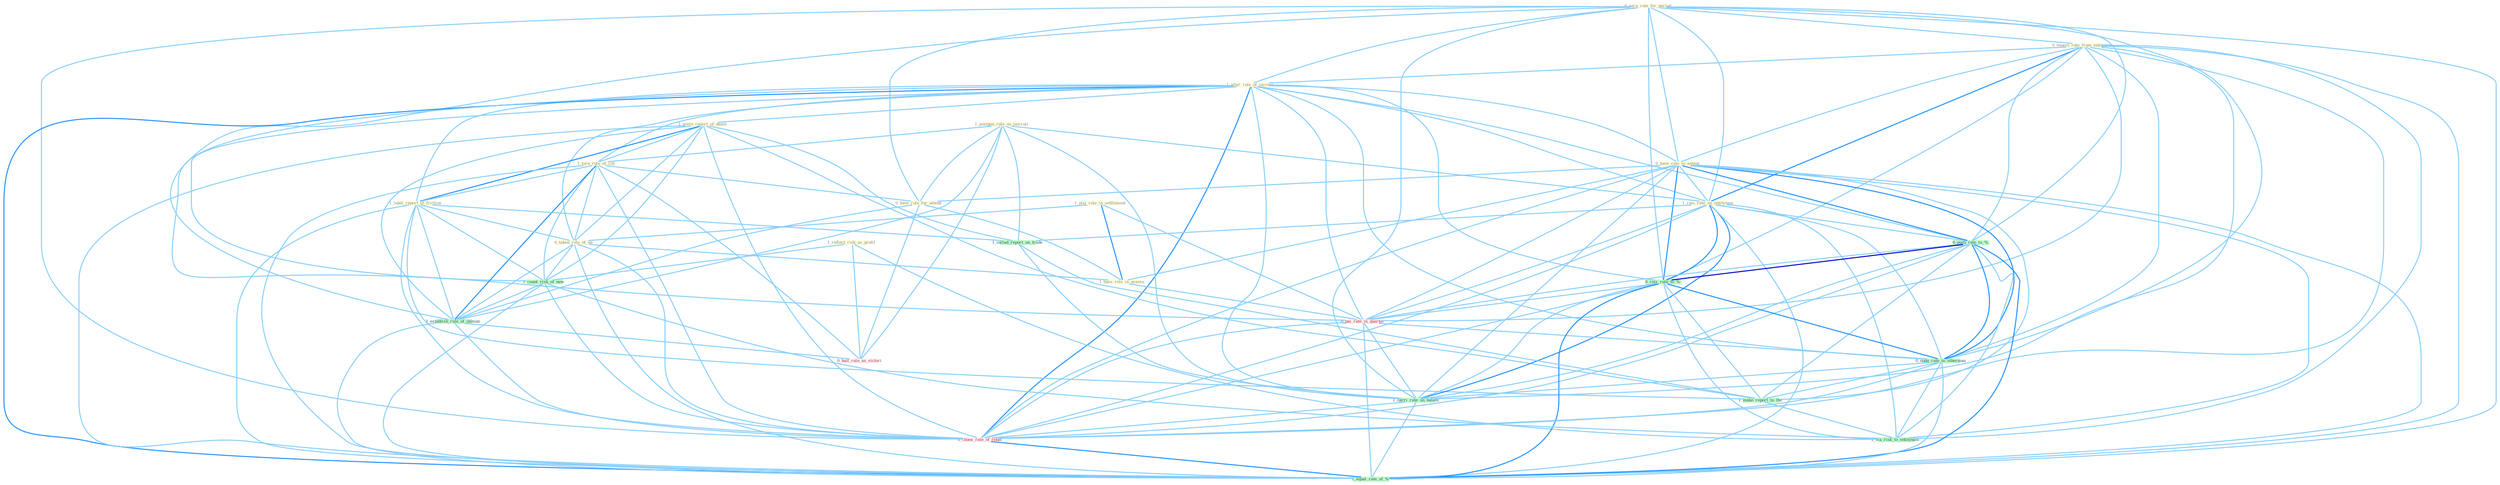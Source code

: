 Graph G{ 
    node
    [shape=polygon,style=filled,width=.5,height=.06,color="#BDFCC9",fixedsize=true,fontsize=4,
    fontcolor="#2f4f4f"];
    {node
    [color="#ffffe0", fontcolor="#8b7d6b"] "0_earn_rate_for_period " "0_expect_rate_from_entitynam " "1_alter_rate_of_increas " "0_have_rate_to_extent " "1_postpon_rule_on_lawsuit " "1_were_report_of_death " "1_turn_rule_of_citi " "0_have_rule_for_attend " "1_reflect_risk_as_profil " "1_label_report_of_friction " "1_plai_role_in_settlement " "1_rais_rate_on_entitynam " "0_taken_role_of_on " "1_have_role_in_assess "}
{node [color="#fff0f5", fontcolor="#b22222"] "0_pai_rate_in_quarter " "0_choos_rate_of_rebat " "0_hail_rule_as_victori "}
edge [color="#B0E2FF"];

	"0_earn_rate_for_period " -- "0_expect_rate_from_entitynam " [w="1", color="#87cefa" ];
	"0_earn_rate_for_period " -- "1_alter_rate_of_increas " [w="1", color="#87cefa" ];
	"0_earn_rate_for_period " -- "0_have_rate_to_extent " [w="1", color="#87cefa" ];
	"0_earn_rate_for_period " -- "0_have_rule_for_attend " [w="1", color="#87cefa" ];
	"0_earn_rate_for_period " -- "1_rais_rate_on_entitynam " [w="1", color="#87cefa" ];
	"0_earn_rate_for_period " -- "0_push_rate_to_% " [w="1", color="#87cefa" ];
	"0_earn_rate_for_period " -- "0_rais_rate_to_% " [w="1", color="#87cefa" ];
	"0_earn_rate_for_period " -- "0_pai_rate_in_quarter " [w="1", color="#87cefa" ];
	"0_earn_rate_for_period " -- "0_nudg_rate_to_othernum " [w="1", color="#87cefa" ];
	"0_earn_rate_for_period " -- "1_carri_rate_on_balanc " [w="1", color="#87cefa" ];
	"0_earn_rate_for_period " -- "0_choos_rate_of_rebat " [w="1", color="#87cefa" ];
	"0_earn_rate_for_period " -- "1_equal_rate_of_% " [w="1", color="#87cefa" ];
	"0_expect_rate_from_entitynam " -- "1_alter_rate_of_increas " [w="1", color="#87cefa" ];
	"0_expect_rate_from_entitynam " -- "0_have_rate_to_extent " [w="1", color="#87cefa" ];
	"0_expect_rate_from_entitynam " -- "1_rais_rate_on_entitynam " [w="2", color="#1e90ff" , len=0.8];
	"0_expect_rate_from_entitynam " -- "0_push_rate_to_% " [w="1", color="#87cefa" ];
	"0_expect_rate_from_entitynam " -- "0_rais_rate_to_% " [w="1", color="#87cefa" ];
	"0_expect_rate_from_entitynam " -- "0_pai_rate_in_quarter " [w="1", color="#87cefa" ];
	"0_expect_rate_from_entitynam " -- "0_nudg_rate_to_othernum " [w="1", color="#87cefa" ];
	"0_expect_rate_from_entitynam " -- "1_carri_rate_on_balanc " [w="1", color="#87cefa" ];
	"0_expect_rate_from_entitynam " -- "0_choos_rate_of_rebat " [w="1", color="#87cefa" ];
	"0_expect_rate_from_entitynam " -- "1_wa_risk_to_entitynam " [w="1", color="#87cefa" ];
	"0_expect_rate_from_entitynam " -- "1_equal_rate_of_% " [w="1", color="#87cefa" ];
	"1_alter_rate_of_increas " -- "0_have_rate_to_extent " [w="1", color="#87cefa" ];
	"1_alter_rate_of_increas " -- "1_were_report_of_death " [w="1", color="#87cefa" ];
	"1_alter_rate_of_increas " -- "1_turn_rule_of_citi " [w="1", color="#87cefa" ];
	"1_alter_rate_of_increas " -- "1_label_report_of_friction " [w="1", color="#87cefa" ];
	"1_alter_rate_of_increas " -- "1_rais_rate_on_entitynam " [w="1", color="#87cefa" ];
	"1_alter_rate_of_increas " -- "0_taken_role_of_on " [w="1", color="#87cefa" ];
	"1_alter_rate_of_increas " -- "1_count_risk_of_new " [w="1", color="#87cefa" ];
	"1_alter_rate_of_increas " -- "0_push_rate_to_% " [w="1", color="#87cefa" ];
	"1_alter_rate_of_increas " -- "0_rais_rate_to_% " [w="1", color="#87cefa" ];
	"1_alter_rate_of_increas " -- "1_establish_rule_of_immun " [w="1", color="#87cefa" ];
	"1_alter_rate_of_increas " -- "0_pai_rate_in_quarter " [w="1", color="#87cefa" ];
	"1_alter_rate_of_increas " -- "0_nudg_rate_to_othernum " [w="1", color="#87cefa" ];
	"1_alter_rate_of_increas " -- "1_carri_rate_on_balanc " [w="1", color="#87cefa" ];
	"1_alter_rate_of_increas " -- "0_choos_rate_of_rebat " [w="2", color="#1e90ff" , len=0.8];
	"1_alter_rate_of_increas " -- "1_equal_rate_of_% " [w="2", color="#1e90ff" , len=0.8];
	"0_have_rate_to_extent " -- "0_have_rule_for_attend " [w="1", color="#87cefa" ];
	"0_have_rate_to_extent " -- "1_rais_rate_on_entitynam " [w="1", color="#87cefa" ];
	"0_have_rate_to_extent " -- "1_have_role_in_assess " [w="1", color="#87cefa" ];
	"0_have_rate_to_extent " -- "0_push_rate_to_% " [w="2", color="#1e90ff" , len=0.8];
	"0_have_rate_to_extent " -- "0_rais_rate_to_% " [w="2", color="#1e90ff" , len=0.8];
	"0_have_rate_to_extent " -- "0_pai_rate_in_quarter " [w="1", color="#87cefa" ];
	"0_have_rate_to_extent " -- "0_nudg_rate_to_othernum " [w="2", color="#1e90ff" , len=0.8];
	"0_have_rate_to_extent " -- "1_carri_rate_on_balanc " [w="1", color="#87cefa" ];
	"0_have_rate_to_extent " -- "1_make_report_to_the " [w="1", color="#87cefa" ];
	"0_have_rate_to_extent " -- "0_choos_rate_of_rebat " [w="1", color="#87cefa" ];
	"0_have_rate_to_extent " -- "1_wa_risk_to_entitynam " [w="1", color="#87cefa" ];
	"0_have_rate_to_extent " -- "1_equal_rate_of_% " [w="1", color="#87cefa" ];
	"1_postpon_rule_on_lawsuit " -- "1_turn_rule_of_citi " [w="1", color="#87cefa" ];
	"1_postpon_rule_on_lawsuit " -- "0_have_rule_for_attend " [w="1", color="#87cefa" ];
	"1_postpon_rule_on_lawsuit " -- "1_rais_rate_on_entitynam " [w="1", color="#87cefa" ];
	"1_postpon_rule_on_lawsuit " -- "1_establish_rule_of_immun " [w="1", color="#87cefa" ];
	"1_postpon_rule_on_lawsuit " -- "1_includ_report_on_trade " [w="1", color="#87cefa" ];
	"1_postpon_rule_on_lawsuit " -- "1_carri_rate_on_balanc " [w="1", color="#87cefa" ];
	"1_postpon_rule_on_lawsuit " -- "0_hail_rule_as_victori " [w="1", color="#87cefa" ];
	"1_were_report_of_death " -- "1_turn_rule_of_citi " [w="1", color="#87cefa" ];
	"1_were_report_of_death " -- "1_label_report_of_friction " [w="2", color="#1e90ff" , len=0.8];
	"1_were_report_of_death " -- "0_taken_role_of_on " [w="1", color="#87cefa" ];
	"1_were_report_of_death " -- "1_count_risk_of_new " [w="1", color="#87cefa" ];
	"1_were_report_of_death " -- "1_establish_rule_of_immun " [w="1", color="#87cefa" ];
	"1_were_report_of_death " -- "1_includ_report_on_trade " [w="1", color="#87cefa" ];
	"1_were_report_of_death " -- "1_make_report_to_the " [w="1", color="#87cefa" ];
	"1_were_report_of_death " -- "0_choos_rate_of_rebat " [w="1", color="#87cefa" ];
	"1_were_report_of_death " -- "1_equal_rate_of_% " [w="1", color="#87cefa" ];
	"1_turn_rule_of_citi " -- "0_have_rule_for_attend " [w="1", color="#87cefa" ];
	"1_turn_rule_of_citi " -- "1_label_report_of_friction " [w="1", color="#87cefa" ];
	"1_turn_rule_of_citi " -- "0_taken_role_of_on " [w="1", color="#87cefa" ];
	"1_turn_rule_of_citi " -- "1_count_risk_of_new " [w="1", color="#87cefa" ];
	"1_turn_rule_of_citi " -- "1_establish_rule_of_immun " [w="2", color="#1e90ff" , len=0.8];
	"1_turn_rule_of_citi " -- "0_choos_rate_of_rebat " [w="1", color="#87cefa" ];
	"1_turn_rule_of_citi " -- "0_hail_rule_as_victori " [w="1", color="#87cefa" ];
	"1_turn_rule_of_citi " -- "1_equal_rate_of_% " [w="1", color="#87cefa" ];
	"0_have_rule_for_attend " -- "1_have_role_in_assess " [w="1", color="#87cefa" ];
	"0_have_rule_for_attend " -- "1_establish_rule_of_immun " [w="1", color="#87cefa" ];
	"0_have_rule_for_attend " -- "0_hail_rule_as_victori " [w="1", color="#87cefa" ];
	"1_reflect_risk_as_profil " -- "1_count_risk_of_new " [w="1", color="#87cefa" ];
	"1_reflect_risk_as_profil " -- "1_wa_risk_to_entitynam " [w="1", color="#87cefa" ];
	"1_reflect_risk_as_profil " -- "0_hail_rule_as_victori " [w="1", color="#87cefa" ];
	"1_label_report_of_friction " -- "0_taken_role_of_on " [w="1", color="#87cefa" ];
	"1_label_report_of_friction " -- "1_count_risk_of_new " [w="1", color="#87cefa" ];
	"1_label_report_of_friction " -- "1_establish_rule_of_immun " [w="1", color="#87cefa" ];
	"1_label_report_of_friction " -- "1_includ_report_on_trade " [w="1", color="#87cefa" ];
	"1_label_report_of_friction " -- "1_make_report_to_the " [w="1", color="#87cefa" ];
	"1_label_report_of_friction " -- "0_choos_rate_of_rebat " [w="1", color="#87cefa" ];
	"1_label_report_of_friction " -- "1_equal_rate_of_% " [w="1", color="#87cefa" ];
	"1_plai_role_in_settlement " -- "0_taken_role_of_on " [w="1", color="#87cefa" ];
	"1_plai_role_in_settlement " -- "1_have_role_in_assess " [w="2", color="#1e90ff" , len=0.8];
	"1_plai_role_in_settlement " -- "0_pai_rate_in_quarter " [w="1", color="#87cefa" ];
	"1_rais_rate_on_entitynam " -- "0_push_rate_to_% " [w="1", color="#87cefa" ];
	"1_rais_rate_on_entitynam " -- "0_rais_rate_to_% " [w="2", color="#1e90ff" , len=0.8];
	"1_rais_rate_on_entitynam " -- "0_pai_rate_in_quarter " [w="1", color="#87cefa" ];
	"1_rais_rate_on_entitynam " -- "0_nudg_rate_to_othernum " [w="1", color="#87cefa" ];
	"1_rais_rate_on_entitynam " -- "1_includ_report_on_trade " [w="1", color="#87cefa" ];
	"1_rais_rate_on_entitynam " -- "1_carri_rate_on_balanc " [w="2", color="#1e90ff" , len=0.8];
	"1_rais_rate_on_entitynam " -- "0_choos_rate_of_rebat " [w="1", color="#87cefa" ];
	"1_rais_rate_on_entitynam " -- "1_wa_risk_to_entitynam " [w="1", color="#87cefa" ];
	"1_rais_rate_on_entitynam " -- "1_equal_rate_of_% " [w="1", color="#87cefa" ];
	"0_taken_role_of_on " -- "1_have_role_in_assess " [w="1", color="#87cefa" ];
	"0_taken_role_of_on " -- "1_count_risk_of_new " [w="1", color="#87cefa" ];
	"0_taken_role_of_on " -- "1_establish_rule_of_immun " [w="1", color="#87cefa" ];
	"0_taken_role_of_on " -- "0_choos_rate_of_rebat " [w="1", color="#87cefa" ];
	"0_taken_role_of_on " -- "1_equal_rate_of_% " [w="1", color="#87cefa" ];
	"1_have_role_in_assess " -- "0_pai_rate_in_quarter " [w="1", color="#87cefa" ];
	"1_count_risk_of_new " -- "1_establish_rule_of_immun " [w="1", color="#87cefa" ];
	"1_count_risk_of_new " -- "0_choos_rate_of_rebat " [w="1", color="#87cefa" ];
	"1_count_risk_of_new " -- "1_wa_risk_to_entitynam " [w="1", color="#87cefa" ];
	"1_count_risk_of_new " -- "1_equal_rate_of_% " [w="1", color="#87cefa" ];
	"0_push_rate_to_% " -- "0_rais_rate_to_% " [w="3", color="#0000cd" , len=0.6];
	"0_push_rate_to_% " -- "0_pai_rate_in_quarter " [w="1", color="#87cefa" ];
	"0_push_rate_to_% " -- "0_nudg_rate_to_othernum " [w="2", color="#1e90ff" , len=0.8];
	"0_push_rate_to_% " -- "1_carri_rate_on_balanc " [w="1", color="#87cefa" ];
	"0_push_rate_to_% " -- "1_make_report_to_the " [w="1", color="#87cefa" ];
	"0_push_rate_to_% " -- "0_choos_rate_of_rebat " [w="1", color="#87cefa" ];
	"0_push_rate_to_% " -- "1_wa_risk_to_entitynam " [w="1", color="#87cefa" ];
	"0_push_rate_to_% " -- "1_equal_rate_of_% " [w="2", color="#1e90ff" , len=0.8];
	"0_rais_rate_to_% " -- "0_pai_rate_in_quarter " [w="1", color="#87cefa" ];
	"0_rais_rate_to_% " -- "0_nudg_rate_to_othernum " [w="2", color="#1e90ff" , len=0.8];
	"0_rais_rate_to_% " -- "1_carri_rate_on_balanc " [w="1", color="#87cefa" ];
	"0_rais_rate_to_% " -- "1_make_report_to_the " [w="1", color="#87cefa" ];
	"0_rais_rate_to_% " -- "0_choos_rate_of_rebat " [w="1", color="#87cefa" ];
	"0_rais_rate_to_% " -- "1_wa_risk_to_entitynam " [w="1", color="#87cefa" ];
	"0_rais_rate_to_% " -- "1_equal_rate_of_% " [w="2", color="#1e90ff" , len=0.8];
	"1_establish_rule_of_immun " -- "0_choos_rate_of_rebat " [w="1", color="#87cefa" ];
	"1_establish_rule_of_immun " -- "0_hail_rule_as_victori " [w="1", color="#87cefa" ];
	"1_establish_rule_of_immun " -- "1_equal_rate_of_% " [w="1", color="#87cefa" ];
	"0_pai_rate_in_quarter " -- "0_nudg_rate_to_othernum " [w="1", color="#87cefa" ];
	"0_pai_rate_in_quarter " -- "1_carri_rate_on_balanc " [w="1", color="#87cefa" ];
	"0_pai_rate_in_quarter " -- "0_choos_rate_of_rebat " [w="1", color="#87cefa" ];
	"0_pai_rate_in_quarter " -- "1_equal_rate_of_% " [w="1", color="#87cefa" ];
	"0_nudg_rate_to_othernum " -- "1_carri_rate_on_balanc " [w="1", color="#87cefa" ];
	"0_nudg_rate_to_othernum " -- "1_make_report_to_the " [w="1", color="#87cefa" ];
	"0_nudg_rate_to_othernum " -- "0_choos_rate_of_rebat " [w="1", color="#87cefa" ];
	"0_nudg_rate_to_othernum " -- "1_wa_risk_to_entitynam " [w="1", color="#87cefa" ];
	"0_nudg_rate_to_othernum " -- "1_equal_rate_of_% " [w="1", color="#87cefa" ];
	"1_includ_report_on_trade " -- "1_carri_rate_on_balanc " [w="1", color="#87cefa" ];
	"1_includ_report_on_trade " -- "1_make_report_to_the " [w="1", color="#87cefa" ];
	"1_carri_rate_on_balanc " -- "0_choos_rate_of_rebat " [w="1", color="#87cefa" ];
	"1_carri_rate_on_balanc " -- "1_equal_rate_of_% " [w="1", color="#87cefa" ];
	"1_make_report_to_the " -- "1_wa_risk_to_entitynam " [w="1", color="#87cefa" ];
	"0_choos_rate_of_rebat " -- "1_equal_rate_of_% " [w="2", color="#1e90ff" , len=0.8];
}